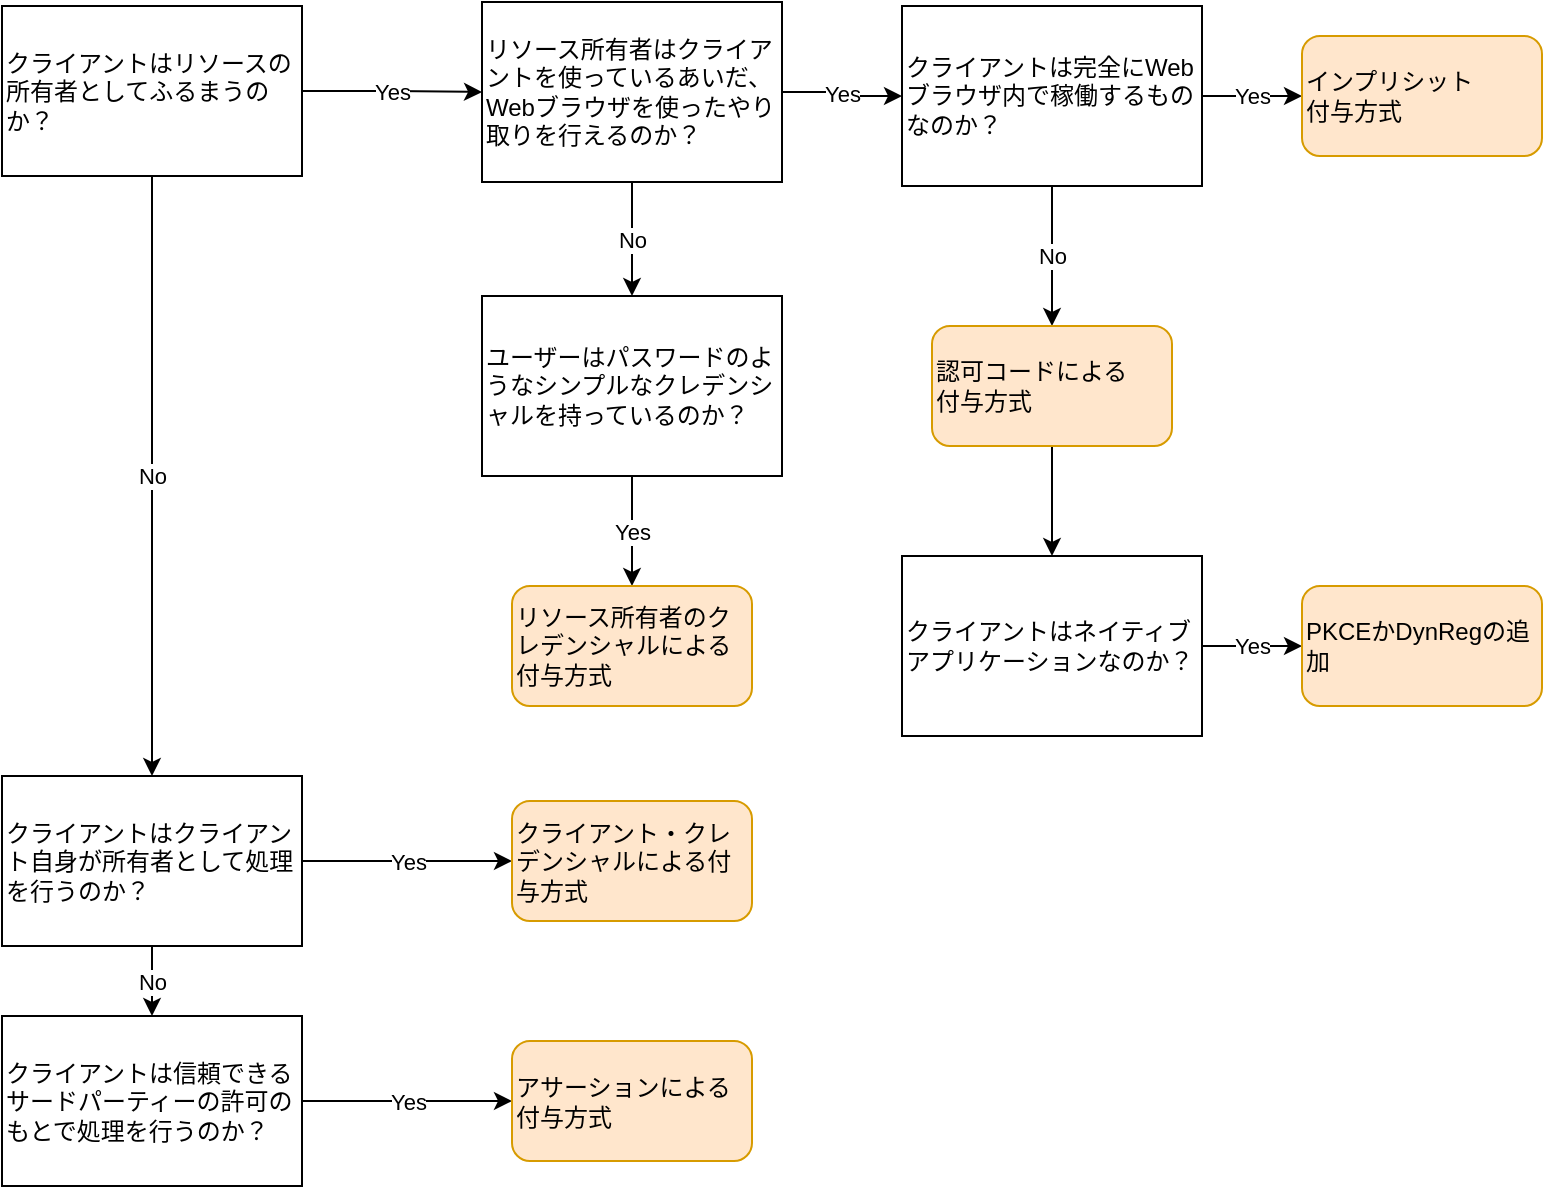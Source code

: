 <mxfile version="13.0.3" type="device"><diagram id="eKHZBW6gvreWcbx8jNcW" name="Page-1"><mxGraphModel dx="1086" dy="806" grid="1" gridSize="10" guides="1" tooltips="1" connect="1" arrows="1" fold="1" page="1" pageScale="1" pageWidth="827" pageHeight="1169" math="0" shadow="0"><root><mxCell id="0"/><mxCell id="1" parent="0"/><mxCell id="rdOQnSNuBzv7CkruWSfO-18" value="Yes" style="edgeStyle=orthogonalEdgeStyle;rounded=0;orthogonalLoop=1;jettySize=auto;html=1;entryX=0;entryY=0.5;entryDx=0;entryDy=0;" parent="1" source="rdOQnSNuBzv7CkruWSfO-1" target="rdOQnSNuBzv7CkruWSfO-2" edge="1"><mxGeometry relative="1" as="geometry"/></mxCell><mxCell id="rdOQnSNuBzv7CkruWSfO-26" value="No" style="edgeStyle=orthogonalEdgeStyle;rounded=0;orthogonalLoop=1;jettySize=auto;html=1;entryX=0.5;entryY=0;entryDx=0;entryDy=0;" parent="1" source="rdOQnSNuBzv7CkruWSfO-1" target="rdOQnSNuBzv7CkruWSfO-14" edge="1"><mxGeometry relative="1" as="geometry"/></mxCell><mxCell id="rdOQnSNuBzv7CkruWSfO-1" value="クライアントはリソースの所有者としてふるまうのか？" style="rounded=0;whiteSpace=wrap;html=1;align=left;" parent="1" vertex="1"><mxGeometry x="50" y="55" width="150" height="85" as="geometry"/></mxCell><mxCell id="rdOQnSNuBzv7CkruWSfO-19" value="Yes" style="edgeStyle=orthogonalEdgeStyle;rounded=0;orthogonalLoop=1;jettySize=auto;html=1;entryX=0;entryY=0.5;entryDx=0;entryDy=0;" parent="1" source="rdOQnSNuBzv7CkruWSfO-2" target="rdOQnSNuBzv7CkruWSfO-4" edge="1"><mxGeometry relative="1" as="geometry"/></mxCell><mxCell id="rdOQnSNuBzv7CkruWSfO-20" value="No" style="edgeStyle=orthogonalEdgeStyle;rounded=0;orthogonalLoop=1;jettySize=auto;html=1;entryX=0.5;entryY=0;entryDx=0;entryDy=0;" parent="1" source="rdOQnSNuBzv7CkruWSfO-2" target="rdOQnSNuBzv7CkruWSfO-3" edge="1"><mxGeometry relative="1" as="geometry"/></mxCell><mxCell id="rdOQnSNuBzv7CkruWSfO-2" value="リソース所有者はクライアントを使っているあいだ、Webブラウザを使ったやり取りを行えるのか？" style="rounded=0;whiteSpace=wrap;html=1;align=left;" parent="1" vertex="1"><mxGeometry x="290" y="53" width="150" height="90" as="geometry"/></mxCell><mxCell id="rdOQnSNuBzv7CkruWSfO-21" value="Yes" style="edgeStyle=orthogonalEdgeStyle;rounded=0;orthogonalLoop=1;jettySize=auto;html=1;entryX=0.5;entryY=0;entryDx=0;entryDy=0;" parent="1" source="rdOQnSNuBzv7CkruWSfO-3" target="rdOQnSNuBzv7CkruWSfO-11" edge="1"><mxGeometry relative="1" as="geometry"/></mxCell><mxCell id="rdOQnSNuBzv7CkruWSfO-3" value="ユーザーはパスワードのようなシンプルなクレデンシャルを持っているのか？" style="rounded=0;whiteSpace=wrap;html=1;align=left;" parent="1" vertex="1"><mxGeometry x="290" y="200" width="150" height="90" as="geometry"/></mxCell><mxCell id="rdOQnSNuBzv7CkruWSfO-22" value="No" style="edgeStyle=orthogonalEdgeStyle;rounded=0;orthogonalLoop=1;jettySize=auto;html=1;entryX=0.5;entryY=0;entryDx=0;entryDy=0;" parent="1" source="rdOQnSNuBzv7CkruWSfO-4" target="rdOQnSNuBzv7CkruWSfO-7" edge="1"><mxGeometry relative="1" as="geometry"/></mxCell><mxCell id="rdOQnSNuBzv7CkruWSfO-23" value="Yes" style="edgeStyle=orthogonalEdgeStyle;rounded=0;orthogonalLoop=1;jettySize=auto;html=1;" parent="1" source="rdOQnSNuBzv7CkruWSfO-4" target="rdOQnSNuBzv7CkruWSfO-6" edge="1"><mxGeometry relative="1" as="geometry"/></mxCell><mxCell id="rdOQnSNuBzv7CkruWSfO-4" value="クライアントは完全にWebブラウザ内で稼働するものなのか？" style="rounded=0;whiteSpace=wrap;html=1;align=left;" parent="1" vertex="1"><mxGeometry x="500" y="55" width="150" height="90" as="geometry"/></mxCell><mxCell id="rdOQnSNuBzv7CkruWSfO-6" value="インプリシット&lt;br&gt;付与方式" style="rounded=1;whiteSpace=wrap;html=1;align=left;fillColor=#ffe6cc;strokeColor=#d79b00;" parent="1" vertex="1"><mxGeometry x="700" y="70" width="120" height="60" as="geometry"/></mxCell><mxCell id="rdOQnSNuBzv7CkruWSfO-24" style="edgeStyle=orthogonalEdgeStyle;rounded=0;orthogonalLoop=1;jettySize=auto;html=1;entryX=0.5;entryY=0;entryDx=0;entryDy=0;" parent="1" source="rdOQnSNuBzv7CkruWSfO-7" target="rdOQnSNuBzv7CkruWSfO-9" edge="1"><mxGeometry relative="1" as="geometry"/></mxCell><mxCell id="rdOQnSNuBzv7CkruWSfO-7" value="認可コードによる&lt;br&gt;付与方式" style="rounded=1;whiteSpace=wrap;html=1;align=left;fillColor=#ffe6cc;strokeColor=#d79b00;" parent="1" vertex="1"><mxGeometry x="515" y="215" width="120" height="60" as="geometry"/></mxCell><mxCell id="rdOQnSNuBzv7CkruWSfO-25" value="Yes" style="edgeStyle=orthogonalEdgeStyle;rounded=0;orthogonalLoop=1;jettySize=auto;html=1;" parent="1" source="rdOQnSNuBzv7CkruWSfO-9" target="rdOQnSNuBzv7CkruWSfO-10" edge="1"><mxGeometry relative="1" as="geometry"/></mxCell><mxCell id="rdOQnSNuBzv7CkruWSfO-9" value="クライアントはネイティブアプリケーションなのか？" style="rounded=0;whiteSpace=wrap;html=1;align=left;" parent="1" vertex="1"><mxGeometry x="500" y="330" width="150" height="90" as="geometry"/></mxCell><mxCell id="rdOQnSNuBzv7CkruWSfO-10" value="PKCEかDynRegの追加" style="rounded=1;whiteSpace=wrap;html=1;align=left;fillColor=#ffe6cc;strokeColor=#d79b00;" parent="1" vertex="1"><mxGeometry x="700" y="345" width="120" height="60" as="geometry"/></mxCell><mxCell id="rdOQnSNuBzv7CkruWSfO-11" value="リソース所有者のクレデンシャルによる付与方式" style="rounded=1;whiteSpace=wrap;html=1;align=left;labelBackgroundColor=none;fillColor=#ffe6cc;strokeColor=#d79b00;" parent="1" vertex="1"><mxGeometry x="305" y="345" width="120" height="60" as="geometry"/></mxCell><mxCell id="rdOQnSNuBzv7CkruWSfO-27" value="Yes" style="edgeStyle=orthogonalEdgeStyle;rounded=0;orthogonalLoop=1;jettySize=auto;html=1;entryX=0;entryY=0.5;entryDx=0;entryDy=0;" parent="1" source="rdOQnSNuBzv7CkruWSfO-14" target="rdOQnSNuBzv7CkruWSfO-16" edge="1"><mxGeometry relative="1" as="geometry"/></mxCell><mxCell id="rdOQnSNuBzv7CkruWSfO-29" value="No" style="edgeStyle=orthogonalEdgeStyle;rounded=0;orthogonalLoop=1;jettySize=auto;html=1;entryX=0.5;entryY=0;entryDx=0;entryDy=0;" parent="1" source="rdOQnSNuBzv7CkruWSfO-14" target="rdOQnSNuBzv7CkruWSfO-15" edge="1"><mxGeometry relative="1" as="geometry"/></mxCell><mxCell id="rdOQnSNuBzv7CkruWSfO-14" value="クライアントはクライアント自身が所有者として処理を行うのか？" style="rounded=0;whiteSpace=wrap;html=1;align=left;" parent="1" vertex="1"><mxGeometry x="50" y="440" width="150" height="85" as="geometry"/></mxCell><mxCell id="rdOQnSNuBzv7CkruWSfO-28" value="Yes" style="edgeStyle=orthogonalEdgeStyle;rounded=0;orthogonalLoop=1;jettySize=auto;html=1;entryX=0;entryY=0.5;entryDx=0;entryDy=0;" parent="1" source="rdOQnSNuBzv7CkruWSfO-15" target="rdOQnSNuBzv7CkruWSfO-17" edge="1"><mxGeometry relative="1" as="geometry"/></mxCell><mxCell id="rdOQnSNuBzv7CkruWSfO-15" value="クライアントは信頼できるサードパーティーの許可のもとで処理を行うのか？" style="rounded=0;whiteSpace=wrap;html=1;align=left;" parent="1" vertex="1"><mxGeometry x="50" y="560" width="150" height="85" as="geometry"/></mxCell><mxCell id="rdOQnSNuBzv7CkruWSfO-16" value="クライアント・クレデンシャルによる付与方式" style="rounded=1;whiteSpace=wrap;html=1;align=left;fillColor=#ffe6cc;strokeColor=#d79b00;" parent="1" vertex="1"><mxGeometry x="305" y="452.5" width="120" height="60" as="geometry"/></mxCell><mxCell id="rdOQnSNuBzv7CkruWSfO-17" value="アサーションによる付与方式" style="rounded=1;whiteSpace=wrap;html=1;align=left;fillColor=#ffe6cc;strokeColor=#d79b00;" parent="1" vertex="1"><mxGeometry x="305" y="572.5" width="120" height="60" as="geometry"/></mxCell></root></mxGraphModel></diagram></mxfile>